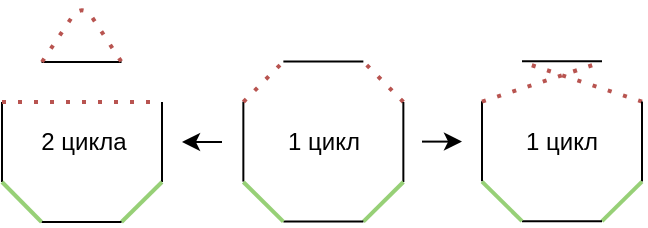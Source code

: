 <mxfile version="13.7.9" type="device"><diagram id="SVP0Y67p3PtAJo8MXvoh" name="Page-1"><mxGraphModel dx="412" dy="254" grid="1" gridSize="10" guides="1" tooltips="1" connect="1" arrows="1" fold="1" page="1" pageScale="1" pageWidth="850" pageHeight="1100" math="0" shadow="0"><root><mxCell id="0"/><mxCell id="1" parent="0"/><mxCell id="a8O1iSJYTzHqWtFU0y6Z-17" value="" style="endArrow=classic;html=1;" edge="1" parent="1"><mxGeometry width="50" height="50" relative="1" as="geometry"><mxPoint x="470" y="359.8" as="sourcePoint"/><mxPoint x="490" y="359.8" as="targetPoint"/></mxGeometry></mxCell><mxCell id="a8O1iSJYTzHqWtFU0y6Z-30" value="" style="endArrow=none;html=1;" edge="1" parent="1"><mxGeometry width="50" height="50" relative="1" as="geometry"><mxPoint x="400.68" y="319.8" as="sourcePoint"/><mxPoint x="440.68" y="319.8" as="targetPoint"/></mxGeometry></mxCell><mxCell id="a8O1iSJYTzHqWtFU0y6Z-31" value="" style="endArrow=none;dashed=1;html=1;dashPattern=1 3;strokeWidth=2;fillColor=#f8cecc;strokeColor=#b85450;" edge="1" parent="1"><mxGeometry width="50" height="50" relative="1" as="geometry"><mxPoint x="460.68" y="340" as="sourcePoint"/><mxPoint x="440.68" y="319.8" as="targetPoint"/></mxGeometry></mxCell><mxCell id="a8O1iSJYTzHqWtFU0y6Z-32" value="" style="endArrow=none;html=1;" edge="1" parent="1"><mxGeometry width="50" height="50" relative="1" as="geometry"><mxPoint x="460.68" y="380" as="sourcePoint"/><mxPoint x="460.68" y="340" as="targetPoint"/></mxGeometry></mxCell><mxCell id="a8O1iSJYTzHqWtFU0y6Z-33" value="" style="endArrow=none;html=1;strokeWidth=2;fillColor=#f8cecc;strokeColor=#97D077;" edge="1" parent="1"><mxGeometry width="50" height="50" relative="1" as="geometry"><mxPoint x="460.68" y="380" as="sourcePoint"/><mxPoint x="440.68" y="399.8" as="targetPoint"/></mxGeometry></mxCell><mxCell id="a8O1iSJYTzHqWtFU0y6Z-34" value="" style="endArrow=none;html=1;" edge="1" parent="1"><mxGeometry width="50" height="50" relative="1" as="geometry"><mxPoint x="440.68" y="399.8" as="sourcePoint"/><mxPoint x="400.68" y="399.8" as="targetPoint"/></mxGeometry></mxCell><mxCell id="a8O1iSJYTzHqWtFU0y6Z-35" value="" style="endArrow=none;html=1;" edge="1" parent="1"><mxGeometry width="50" height="50" relative="1" as="geometry"><mxPoint x="380.68" y="379.8" as="sourcePoint"/><mxPoint x="380.68" y="339.8" as="targetPoint"/></mxGeometry></mxCell><mxCell id="a8O1iSJYTzHqWtFU0y6Z-36" value="" style="endArrow=none;dashed=1;html=1;dashPattern=1 3;strokeWidth=2;fillColor=#f8cecc;strokeColor=#b85450;" edge="1" parent="1"><mxGeometry width="50" height="50" relative="1" as="geometry"><mxPoint x="380.68" y="340" as="sourcePoint"/><mxPoint x="400.68" y="319.8" as="targetPoint"/></mxGeometry></mxCell><mxCell id="a8O1iSJYTzHqWtFU0y6Z-37" value="" style="endArrow=none;html=1;strokeWidth=2;fillColor=#f8cecc;strokeColor=#97D077;" edge="1" parent="1"><mxGeometry width="50" height="50" relative="1" as="geometry"><mxPoint x="380.68" y="380" as="sourcePoint"/><mxPoint x="400.68" y="399.8" as="targetPoint"/></mxGeometry></mxCell><mxCell id="a8O1iSJYTzHqWtFU0y6Z-38" value="1 цикл" style="text;html=1;strokeColor=none;fillColor=none;align=center;verticalAlign=middle;whiteSpace=wrap;rounded=0;" vertex="1" parent="1"><mxGeometry x="400.68" y="349.8" width="40" height="20" as="geometry"/></mxCell><mxCell id="a8O1iSJYTzHqWtFU0y6Z-40" value="" style="endArrow=none;html=1;" edge="1" parent="1"><mxGeometry width="50" height="50" relative="1" as="geometry"><mxPoint x="279.76" y="320" as="sourcePoint"/><mxPoint x="319.76" y="320" as="targetPoint"/></mxGeometry></mxCell><mxCell id="a8O1iSJYTzHqWtFU0y6Z-41" value="" style="endArrow=none;dashed=1;html=1;dashPattern=1 3;strokeWidth=2;fillColor=#f8cecc;strokeColor=#b85450;" edge="1" parent="1"><mxGeometry width="50" height="50" relative="1" as="geometry"><mxPoint x="280" y="320" as="sourcePoint"/><mxPoint x="319.76" y="320" as="targetPoint"/><Array as="points"><mxPoint x="300" y="290"/></Array></mxGeometry></mxCell><mxCell id="a8O1iSJYTzHqWtFU0y6Z-42" value="" style="endArrow=none;html=1;" edge="1" parent="1"><mxGeometry width="50" height="50" relative="1" as="geometry"><mxPoint x="340" y="380" as="sourcePoint"/><mxPoint x="340" y="340" as="targetPoint"/></mxGeometry></mxCell><mxCell id="a8O1iSJYTzHqWtFU0y6Z-43" value="" style="endArrow=none;html=1;strokeWidth=2;fillColor=#f8cecc;strokeColor=#97D077;" edge="1" parent="1"><mxGeometry width="50" height="50" relative="1" as="geometry"><mxPoint x="340" y="380" as="sourcePoint"/><mxPoint x="319.76" y="400" as="targetPoint"/></mxGeometry></mxCell><mxCell id="a8O1iSJYTzHqWtFU0y6Z-44" value="" style="endArrow=none;html=1;" edge="1" parent="1"><mxGeometry width="50" height="50" relative="1" as="geometry"><mxPoint x="319.76" y="400" as="sourcePoint"/><mxPoint x="279.76" y="400" as="targetPoint"/></mxGeometry></mxCell><mxCell id="a8O1iSJYTzHqWtFU0y6Z-45" value="" style="endArrow=none;html=1;" edge="1" parent="1"><mxGeometry width="50" height="50" relative="1" as="geometry"><mxPoint x="260" y="380" as="sourcePoint"/><mxPoint x="260" y="340" as="targetPoint"/></mxGeometry></mxCell><mxCell id="a8O1iSJYTzHqWtFU0y6Z-46" value="" style="endArrow=none;dashed=1;html=1;dashPattern=1 3;strokeWidth=2;fillColor=#f8cecc;strokeColor=#b85450;" edge="1" parent="1"><mxGeometry width="50" height="50" relative="1" as="geometry"><mxPoint x="260" y="340" as="sourcePoint"/><mxPoint x="340" y="340" as="targetPoint"/></mxGeometry></mxCell><mxCell id="a8O1iSJYTzHqWtFU0y6Z-47" value="" style="endArrow=none;html=1;strokeWidth=2;fillColor=#f8cecc;strokeColor=#97D077;" edge="1" parent="1"><mxGeometry width="50" height="50" relative="1" as="geometry"><mxPoint x="260" y="380" as="sourcePoint"/><mxPoint x="279.76" y="400" as="targetPoint"/></mxGeometry></mxCell><mxCell id="a8O1iSJYTzHqWtFU0y6Z-48" value="2 цикла" style="text;html=1;strokeColor=none;fillColor=none;align=center;verticalAlign=middle;whiteSpace=wrap;rounded=0;" vertex="1" parent="1"><mxGeometry x="275.76" y="350" width="50.24" height="20" as="geometry"/></mxCell><mxCell id="a8O1iSJYTzHqWtFU0y6Z-49" value="" style="endArrow=classic;html=1;" edge="1" parent="1"><mxGeometry width="50" height="50" relative="1" as="geometry"><mxPoint x="370" y="360" as="sourcePoint"/><mxPoint x="350" y="360" as="targetPoint"/></mxGeometry></mxCell><mxCell id="a8O1iSJYTzHqWtFU0y6Z-59" value="" style="endArrow=none;html=1;" edge="1" parent="1"><mxGeometry width="50" height="50" relative="1" as="geometry"><mxPoint x="520" y="319.6" as="sourcePoint"/><mxPoint x="560" y="319.6" as="targetPoint"/></mxGeometry></mxCell><mxCell id="a8O1iSJYTzHqWtFU0y6Z-60" value="" style="endArrow=none;dashed=1;html=1;dashPattern=1 3;strokeWidth=2;fillColor=#f8cecc;strokeColor=#b85450;" edge="1" parent="1"><mxGeometry width="50" height="50" relative="1" as="geometry"><mxPoint x="580" y="339.8" as="sourcePoint"/><mxPoint x="520" y="320" as="targetPoint"/></mxGeometry></mxCell><mxCell id="a8O1iSJYTzHqWtFU0y6Z-61" value="" style="endArrow=none;html=1;" edge="1" parent="1"><mxGeometry width="50" height="50" relative="1" as="geometry"><mxPoint x="580" y="379.8" as="sourcePoint"/><mxPoint x="580" y="339.8" as="targetPoint"/></mxGeometry></mxCell><mxCell id="a8O1iSJYTzHqWtFU0y6Z-62" value="" style="endArrow=none;html=1;strokeWidth=2;fillColor=#f8cecc;strokeColor=#97D077;" edge="1" parent="1"><mxGeometry width="50" height="50" relative="1" as="geometry"><mxPoint x="580" y="379.8" as="sourcePoint"/><mxPoint x="560" y="399.6" as="targetPoint"/></mxGeometry></mxCell><mxCell id="a8O1iSJYTzHqWtFU0y6Z-63" value="" style="endArrow=none;html=1;" edge="1" parent="1"><mxGeometry width="50" height="50" relative="1" as="geometry"><mxPoint x="560" y="399.6" as="sourcePoint"/><mxPoint x="520" y="399.6" as="targetPoint"/></mxGeometry></mxCell><mxCell id="a8O1iSJYTzHqWtFU0y6Z-64" value="" style="endArrow=none;html=1;" edge="1" parent="1"><mxGeometry width="50" height="50" relative="1" as="geometry"><mxPoint x="500" y="379.6" as="sourcePoint"/><mxPoint x="500" y="339.6" as="targetPoint"/></mxGeometry></mxCell><mxCell id="a8O1iSJYTzHqWtFU0y6Z-65" value="" style="endArrow=none;dashed=1;html=1;dashPattern=1 3;strokeWidth=2;fillColor=#f8cecc;strokeColor=#b85450;" edge="1" parent="1"><mxGeometry width="50" height="50" relative="1" as="geometry"><mxPoint x="500" y="339.8" as="sourcePoint"/><mxPoint x="560" y="320" as="targetPoint"/></mxGeometry></mxCell><mxCell id="a8O1iSJYTzHqWtFU0y6Z-66" value="" style="endArrow=none;html=1;strokeWidth=2;fillColor=#f8cecc;strokeColor=#97D077;" edge="1" parent="1"><mxGeometry width="50" height="50" relative="1" as="geometry"><mxPoint x="500" y="379.8" as="sourcePoint"/><mxPoint x="520" y="399.6" as="targetPoint"/></mxGeometry></mxCell><mxCell id="a8O1iSJYTzHqWtFU0y6Z-67" value="1 цикл" style="text;html=1;strokeColor=none;fillColor=none;align=center;verticalAlign=middle;whiteSpace=wrap;rounded=0;" vertex="1" parent="1"><mxGeometry x="520" y="349.6" width="40" height="20" as="geometry"/></mxCell></root></mxGraphModel></diagram></mxfile>